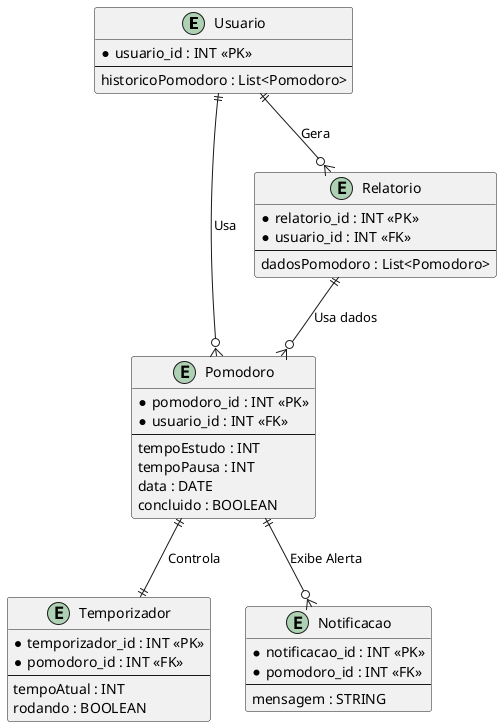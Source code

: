 @startuml "Modelo Lógico de Dados"

entity Usuario {
    * usuario_id : INT <<PK>>
    --
    historicoPomodoro : List<Pomodoro>
}

entity Pomodoro {
    * pomodoro_id : INT <<PK>>
    * usuario_id : INT <<FK>>
    --
    tempoEstudo : INT
    tempoPausa : INT
    data : DATE
    concluido : BOOLEAN
}

entity Temporizador {
    * temporizador_id : INT <<PK>>
    * pomodoro_id : INT <<FK>>
    --
    tempoAtual : INT
    rodando : BOOLEAN
}

entity Notificacao {
    * notificacao_id : INT <<PK>>
    * pomodoro_id : INT <<FK>>
    --
    mensagem : STRING
}

entity Relatorio {
    * relatorio_id : INT <<PK>>
    * usuario_id : INT <<FK>>
    --
    dadosPomodoro : List<Pomodoro>
}

' Relacionamentos
Usuario ||--o{ Pomodoro : "Usa"
Usuario ||--o{ Relatorio : "Gera"
Pomodoro ||--|| Temporizador : "Controla"
Pomodoro ||--o{ Notificacao : "Exibe Alerta"
Relatorio ||--o{ Pomodoro : "Usa dados"

@enduml
